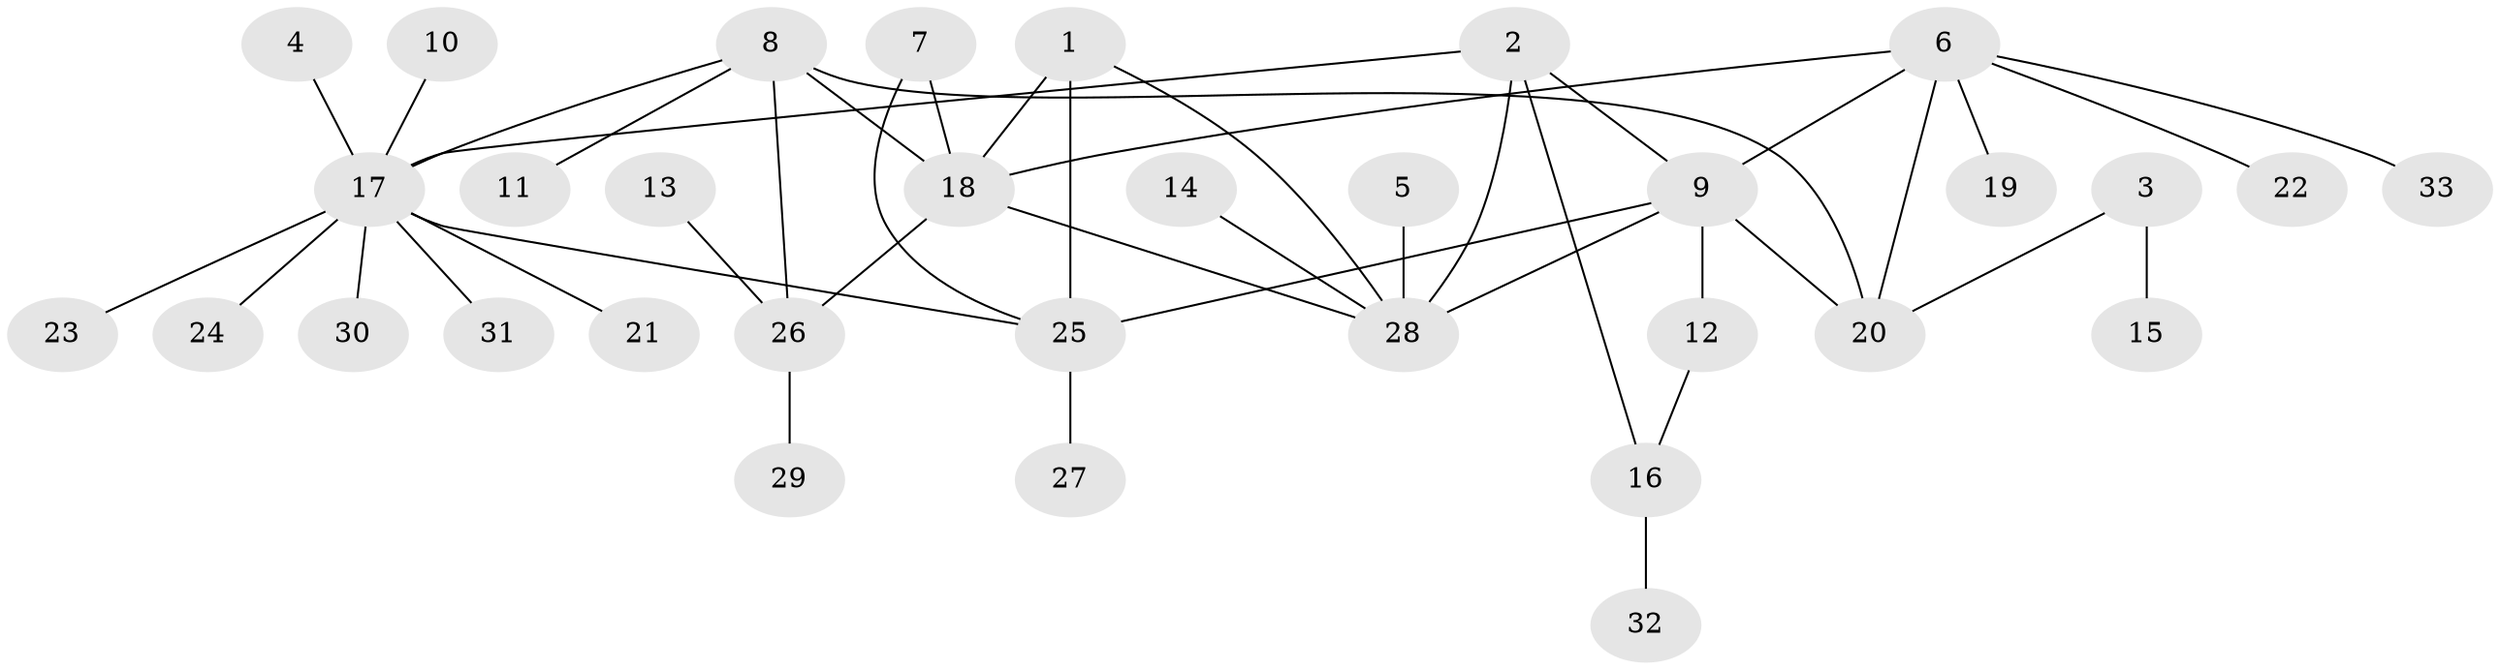 // original degree distribution, {3: 0.1076923076923077, 7: 0.06153846153846154, 5: 0.046153846153846156, 8: 0.03076923076923077, 4: 0.015384615384615385, 13: 0.015384615384615385, 1: 0.5384615384615384, 2: 0.18461538461538463}
// Generated by graph-tools (version 1.1) at 2025/37/03/04/25 23:37:50]
// undirected, 33 vertices, 43 edges
graph export_dot {
  node [color=gray90,style=filled];
  1;
  2;
  3;
  4;
  5;
  6;
  7;
  8;
  9;
  10;
  11;
  12;
  13;
  14;
  15;
  16;
  17;
  18;
  19;
  20;
  21;
  22;
  23;
  24;
  25;
  26;
  27;
  28;
  29;
  30;
  31;
  32;
  33;
  1 -- 18 [weight=1.0];
  1 -- 25 [weight=2.0];
  1 -- 28 [weight=1.0];
  2 -- 9 [weight=1.0];
  2 -- 16 [weight=1.0];
  2 -- 17 [weight=2.0];
  2 -- 28 [weight=1.0];
  3 -- 15 [weight=1.0];
  3 -- 20 [weight=1.0];
  4 -- 17 [weight=1.0];
  5 -- 28 [weight=2.0];
  6 -- 9 [weight=1.0];
  6 -- 18 [weight=1.0];
  6 -- 19 [weight=1.0];
  6 -- 20 [weight=1.0];
  6 -- 22 [weight=1.0];
  6 -- 33 [weight=1.0];
  7 -- 18 [weight=1.0];
  7 -- 25 [weight=1.0];
  8 -- 11 [weight=1.0];
  8 -- 17 [weight=1.0];
  8 -- 18 [weight=1.0];
  8 -- 20 [weight=1.0];
  8 -- 26 [weight=1.0];
  9 -- 12 [weight=1.0];
  9 -- 20 [weight=1.0];
  9 -- 25 [weight=1.0];
  9 -- 28 [weight=1.0];
  10 -- 17 [weight=1.0];
  12 -- 16 [weight=1.0];
  13 -- 26 [weight=1.0];
  14 -- 28 [weight=1.0];
  16 -- 32 [weight=1.0];
  17 -- 21 [weight=1.0];
  17 -- 23 [weight=1.0];
  17 -- 24 [weight=1.0];
  17 -- 25 [weight=1.0];
  17 -- 30 [weight=1.0];
  17 -- 31 [weight=1.0];
  18 -- 26 [weight=1.0];
  18 -- 28 [weight=1.0];
  25 -- 27 [weight=1.0];
  26 -- 29 [weight=1.0];
}
